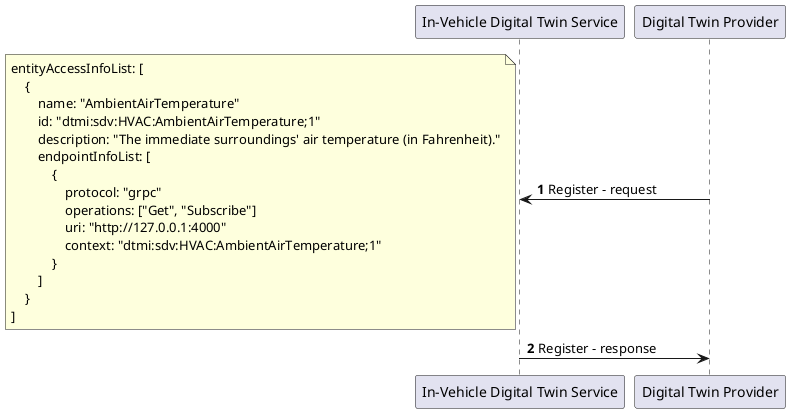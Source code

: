 @startuml

autonumber

"In-Vehicle Digital Twin Service"  <- "Digital Twin Provider" : Register - request
note left
entityAccessInfoList: [
    {
        name: "AmbientAirTemperature"
        id: "dtmi:sdv:HVAC:AmbientAirTemperature;1"
        description: "The immediate surroundings' air temperature (in Fahrenheit)."
        endpointInfoList: [
            {
                protocol: "grpc"
                operations: ["Get", "Subscribe"]
                uri: "http://127.0.0.1:4000"
                context: "dtmi:sdv:HVAC:AmbientAirTemperature;1"
            }
        ]
    }
]
end note

"In-Vehicle Digital Twin Service" -> "Digital Twin Provider": Register - response

@enduml
